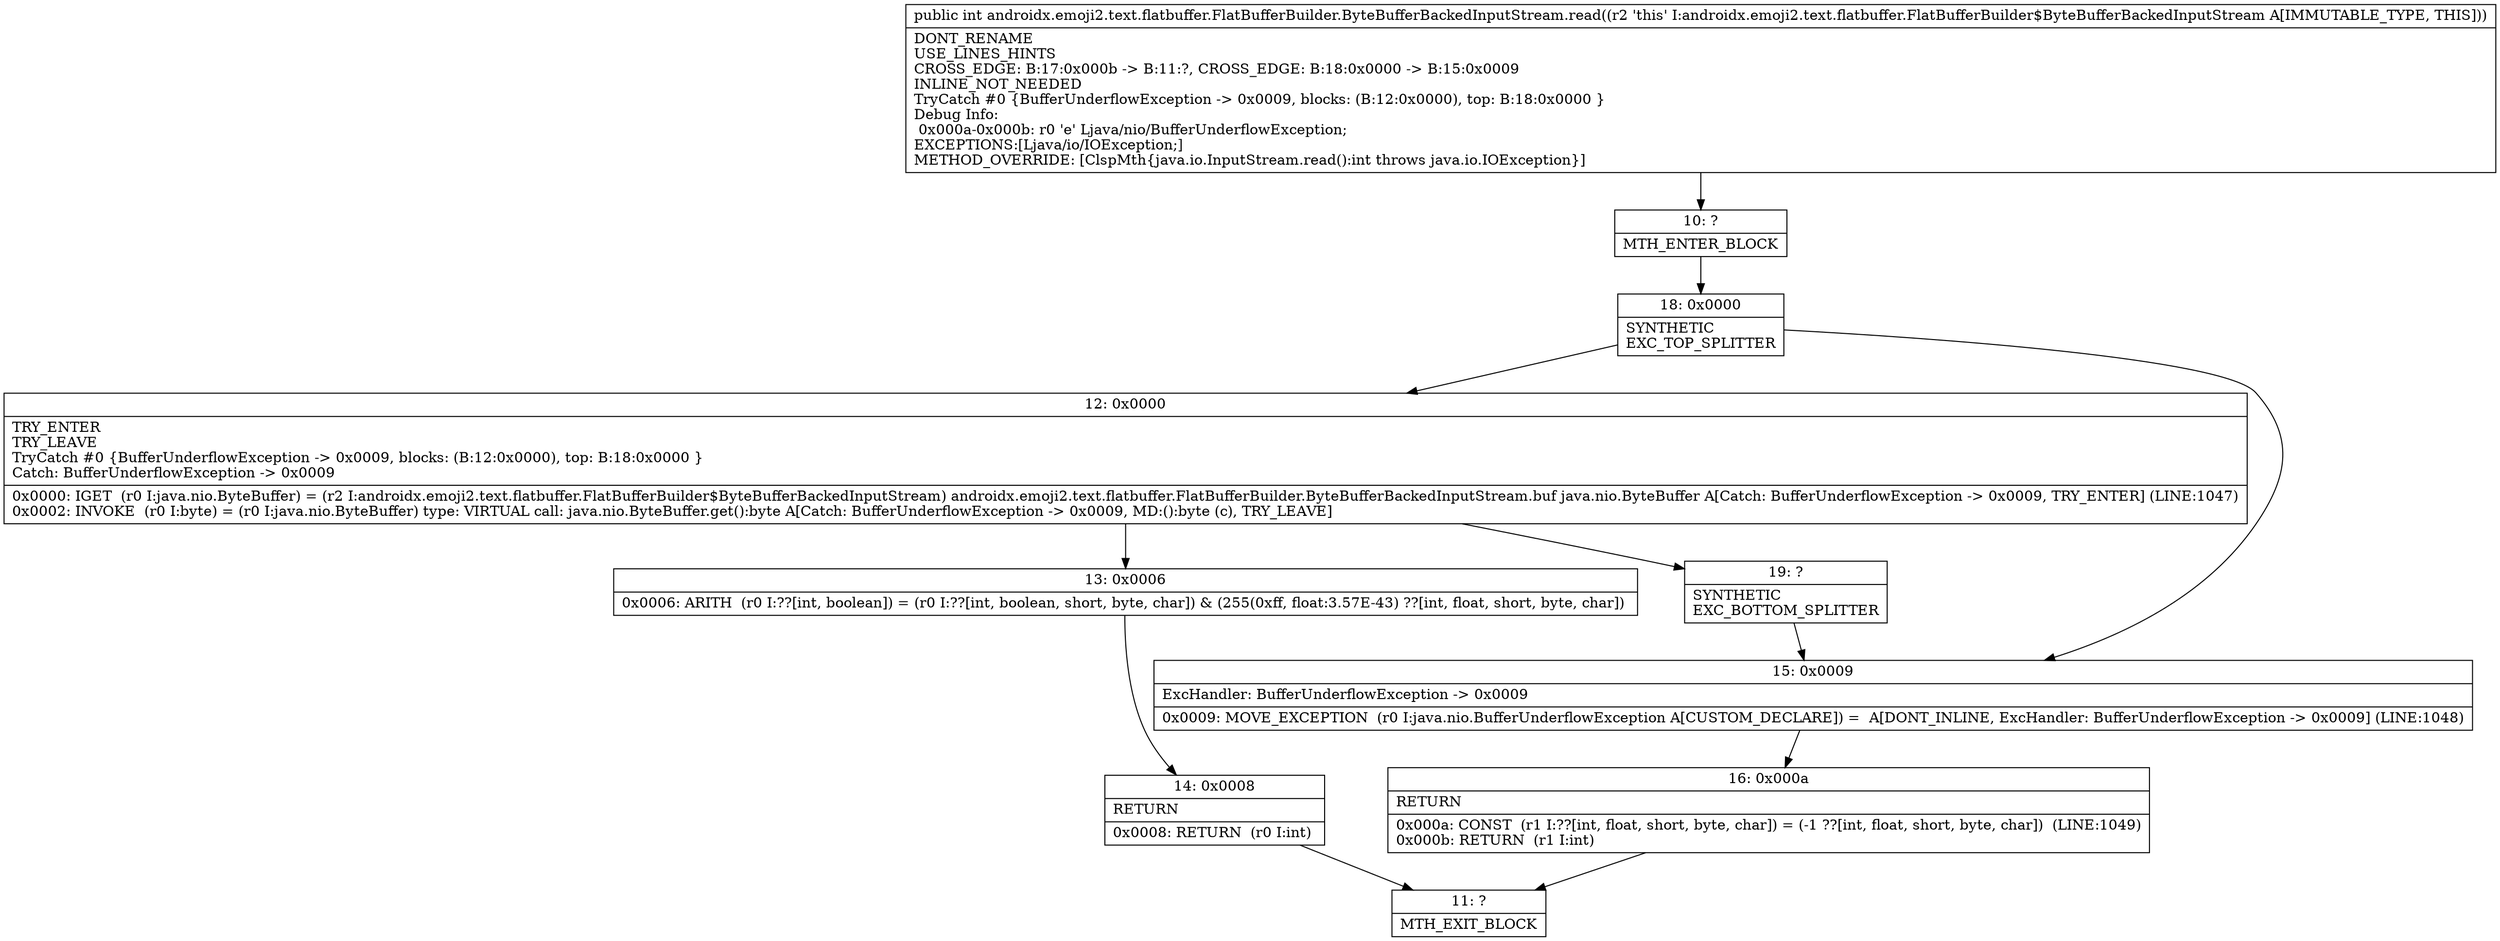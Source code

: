 digraph "CFG forandroidx.emoji2.text.flatbuffer.FlatBufferBuilder.ByteBufferBackedInputStream.read()I" {
Node_10 [shape=record,label="{10\:\ ?|MTH_ENTER_BLOCK\l}"];
Node_18 [shape=record,label="{18\:\ 0x0000|SYNTHETIC\lEXC_TOP_SPLITTER\l}"];
Node_12 [shape=record,label="{12\:\ 0x0000|TRY_ENTER\lTRY_LEAVE\lTryCatch #0 \{BufferUnderflowException \-\> 0x0009, blocks: (B:12:0x0000), top: B:18:0x0000 \}\lCatch: BufferUnderflowException \-\> 0x0009\l|0x0000: IGET  (r0 I:java.nio.ByteBuffer) = (r2 I:androidx.emoji2.text.flatbuffer.FlatBufferBuilder$ByteBufferBackedInputStream) androidx.emoji2.text.flatbuffer.FlatBufferBuilder.ByteBufferBackedInputStream.buf java.nio.ByteBuffer A[Catch: BufferUnderflowException \-\> 0x0009, TRY_ENTER] (LINE:1047)\l0x0002: INVOKE  (r0 I:byte) = (r0 I:java.nio.ByteBuffer) type: VIRTUAL call: java.nio.ByteBuffer.get():byte A[Catch: BufferUnderflowException \-\> 0x0009, MD:():byte (c), TRY_LEAVE]\l}"];
Node_13 [shape=record,label="{13\:\ 0x0006|0x0006: ARITH  (r0 I:??[int, boolean]) = (r0 I:??[int, boolean, short, byte, char]) & (255(0xff, float:3.57E\-43) ??[int, float, short, byte, char]) \l}"];
Node_14 [shape=record,label="{14\:\ 0x0008|RETURN\l|0x0008: RETURN  (r0 I:int) \l}"];
Node_11 [shape=record,label="{11\:\ ?|MTH_EXIT_BLOCK\l}"];
Node_19 [shape=record,label="{19\:\ ?|SYNTHETIC\lEXC_BOTTOM_SPLITTER\l}"];
Node_15 [shape=record,label="{15\:\ 0x0009|ExcHandler: BufferUnderflowException \-\> 0x0009\l|0x0009: MOVE_EXCEPTION  (r0 I:java.nio.BufferUnderflowException A[CUSTOM_DECLARE]) =  A[DONT_INLINE, ExcHandler: BufferUnderflowException \-\> 0x0009] (LINE:1048)\l}"];
Node_16 [shape=record,label="{16\:\ 0x000a|RETURN\l|0x000a: CONST  (r1 I:??[int, float, short, byte, char]) = (\-1 ??[int, float, short, byte, char])  (LINE:1049)\l0x000b: RETURN  (r1 I:int) \l}"];
MethodNode[shape=record,label="{public int androidx.emoji2.text.flatbuffer.FlatBufferBuilder.ByteBufferBackedInputStream.read((r2 'this' I:androidx.emoji2.text.flatbuffer.FlatBufferBuilder$ByteBufferBackedInputStream A[IMMUTABLE_TYPE, THIS]))  | DONT_RENAME\lUSE_LINES_HINTS\lCROSS_EDGE: B:17:0x000b \-\> B:11:?, CROSS_EDGE: B:18:0x0000 \-\> B:15:0x0009\lINLINE_NOT_NEEDED\lTryCatch #0 \{BufferUnderflowException \-\> 0x0009, blocks: (B:12:0x0000), top: B:18:0x0000 \}\lDebug Info:\l  0x000a\-0x000b: r0 'e' Ljava\/nio\/BufferUnderflowException;\lEXCEPTIONS:[Ljava\/io\/IOException;]\lMETHOD_OVERRIDE: [ClspMth\{java.io.InputStream.read():int throws java.io.IOException\}]\l}"];
MethodNode -> Node_10;Node_10 -> Node_18;
Node_18 -> Node_12;
Node_18 -> Node_15;
Node_12 -> Node_13;
Node_12 -> Node_19;
Node_13 -> Node_14;
Node_14 -> Node_11;
Node_19 -> Node_15;
Node_15 -> Node_16;
Node_16 -> Node_11;
}

